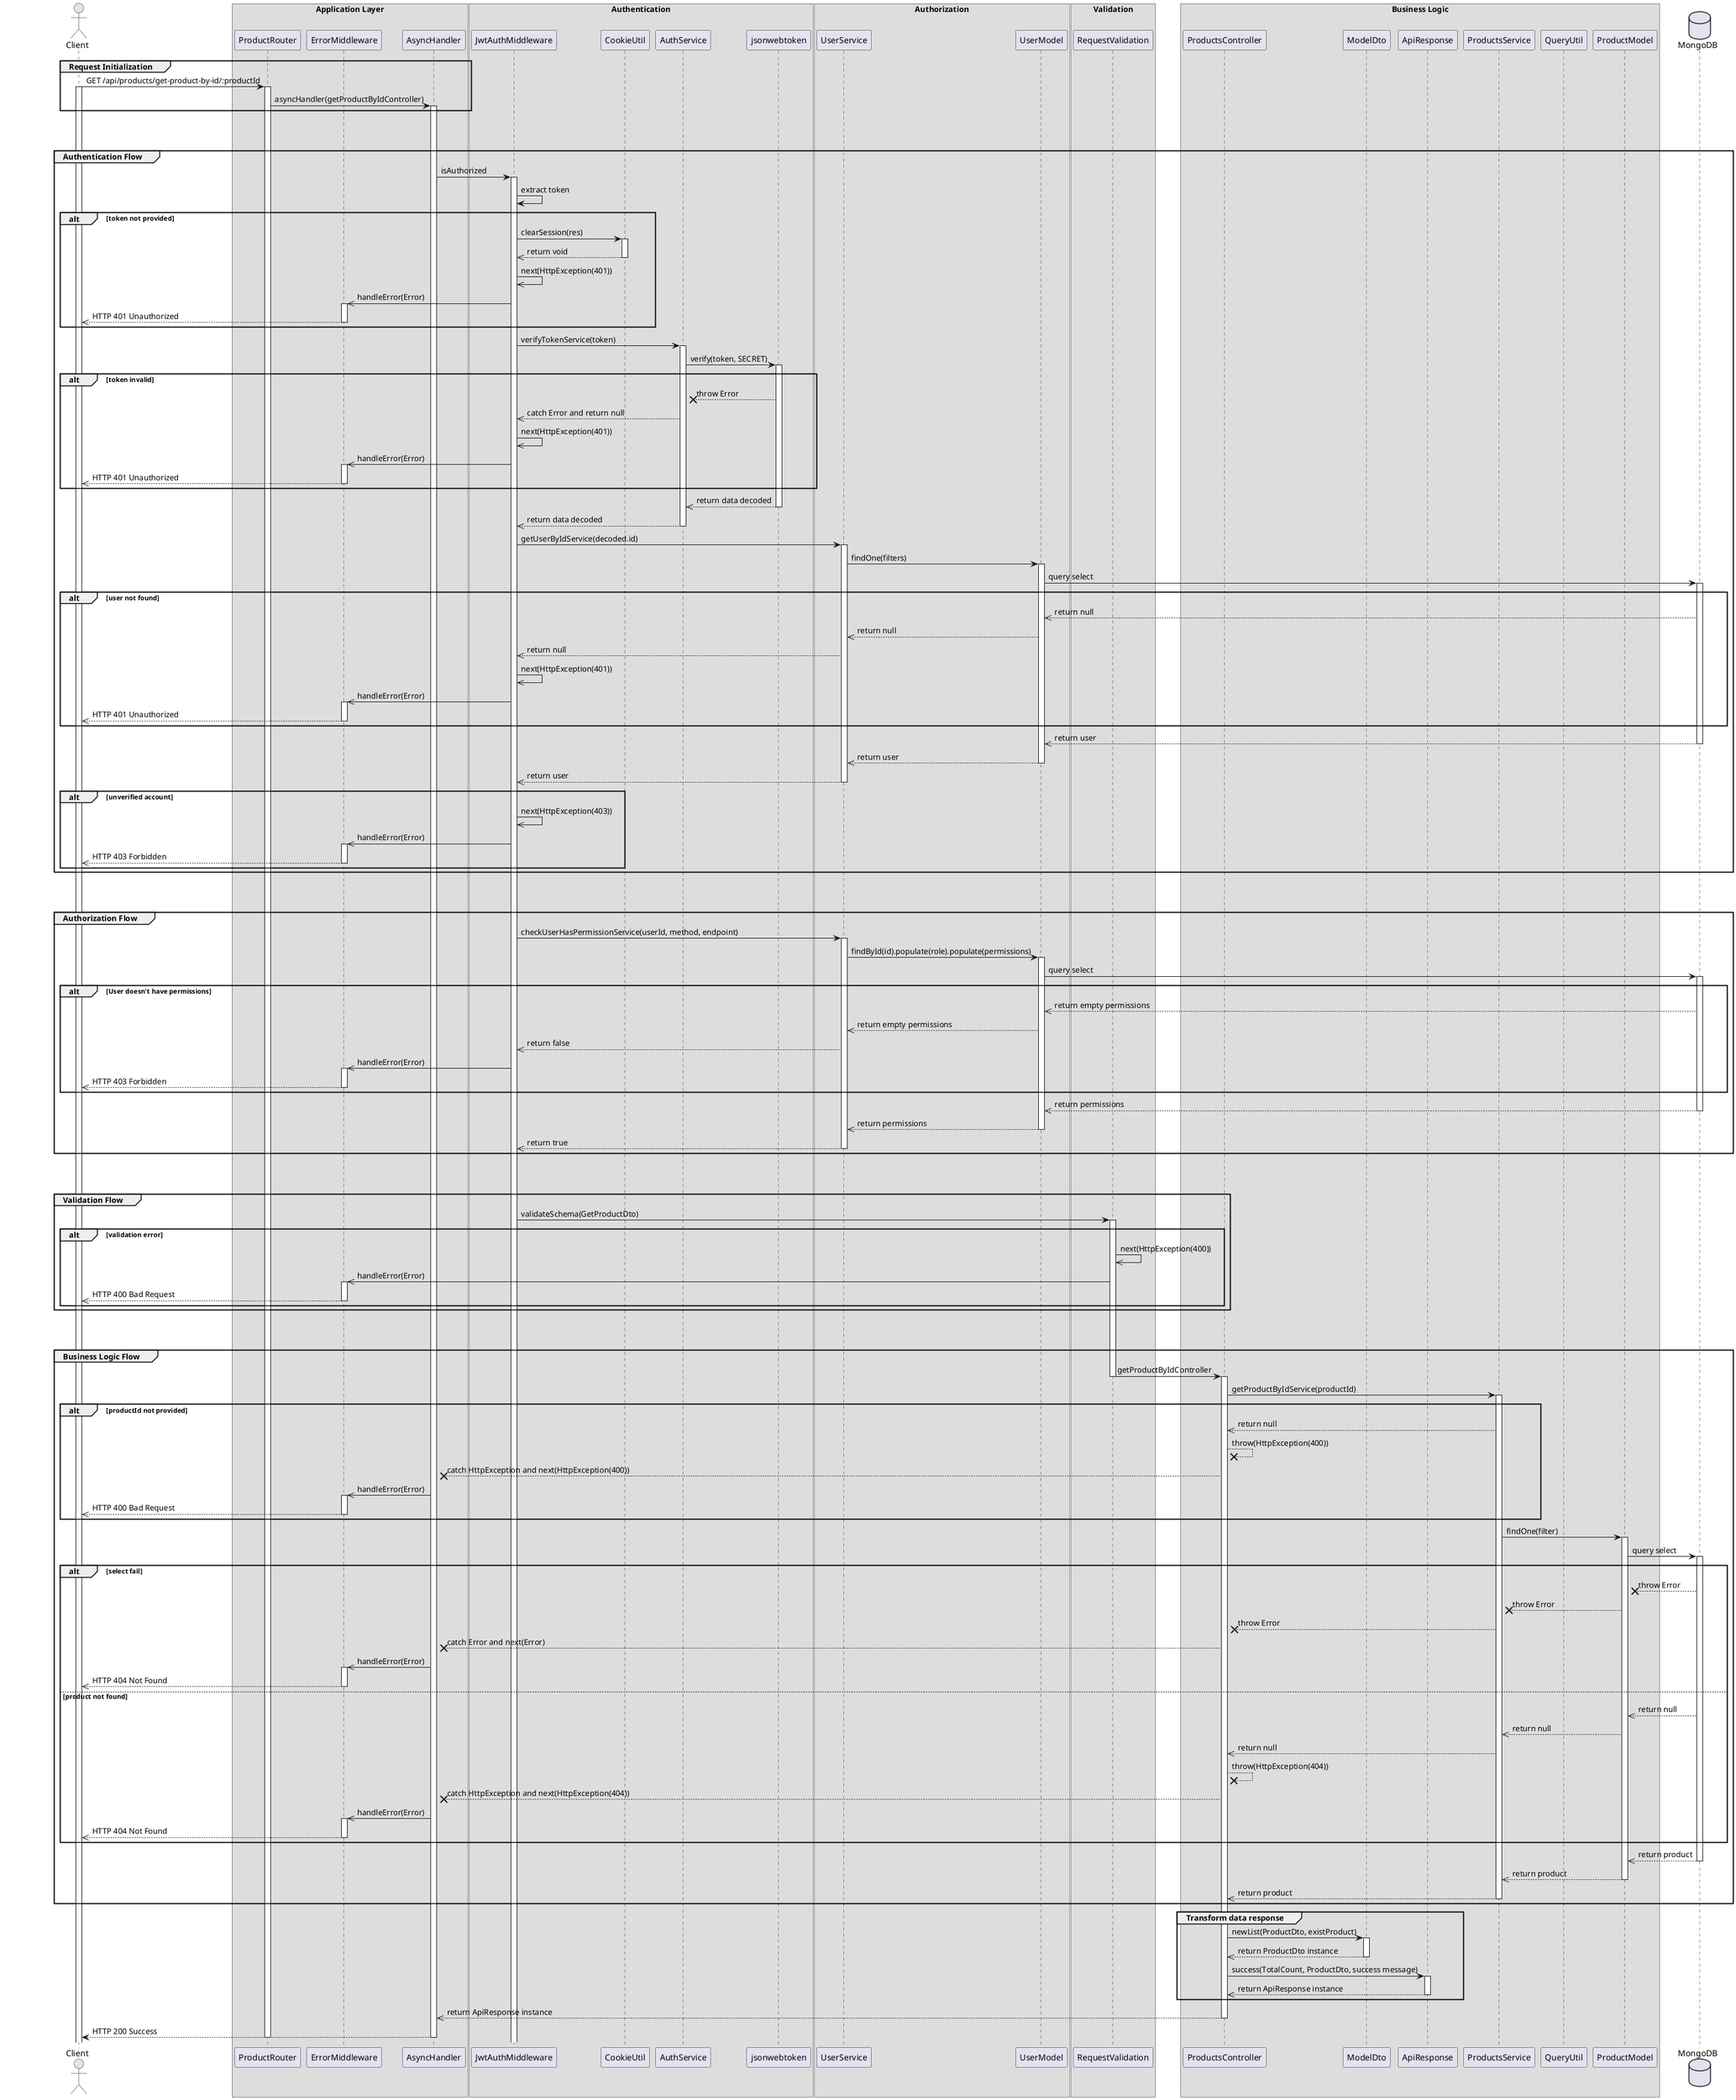 @startuml View Detail Product

actor Client

box "Application Layer"
participant ProductRouter 
participant ErrorMiddleware 
participant AsyncHandler 
end box

box "Authentication"
participant JwtAuthMiddleware 
participant CookieUtil
participant AuthService
participant jsonwebtoken
end box

box "Authorization"
participant UserService 
participant UserModel
end box

box "Validation"
participant RequestValidation
end box

box "Business Logic"
participant ProductsController
participant ModelDto
participant ApiResponse
participant ProductsService
participant QueryUtil
participant ProductModel
end box

database MongoDB

' Step 1
group Request Initialization
    Client -> ProductRouter: GET /api/products/get-product-by-id/:productId
    activate Client
    activate ProductRouter
    ProductRouter -> AsyncHandler: asyncHandler(getProductByIdController)
    activate AsyncHandler
end

break
break

' Step 2
group Authentication Flow
    AsyncHandler -> JwtAuthMiddleware: isAuthorized
    activate JwtAuthMiddleware

    JwtAuthMiddleware -> JwtAuthMiddleware: extract token
    alt token not provided
        JwtAuthMiddleware -> CookieUtil: clearSession(res)
        activate CookieUtil
        CookieUtil -->> JwtAuthMiddleware: return void
        deactivate CookieUtil
        JwtAuthMiddleware ->> JwtAuthMiddleware: next(HttpException(401))
        JwtAuthMiddleware ->> ErrorMiddleware: handleError(Error)
        activate ErrorMiddleware
        ErrorMiddleware -->> Client: HTTP 401 Unauthorized
        deactivate ErrorMiddleware
    end 

    JwtAuthMiddleware -> AuthService: verifyTokenService(token)
    activate AuthService
    AuthService -> jsonwebtoken: verify(token, SECRET)
    activate jsonwebtoken
    alt token invalid
        jsonwebtoken --x AuthService: throw Error
        AuthService -->> JwtAuthMiddleware: catch Error and return null
        JwtAuthMiddleware ->> JwtAuthMiddleware: next(HttpException(401))
        JwtAuthMiddleware ->> ErrorMiddleware: handleError(Error)
        activate ErrorMiddleware
        ErrorMiddleware -->> Client: HTTP 401 Unauthorized
        deactivate ErrorMiddleware
    end

    jsonwebtoken -->> AuthService: return data decoded
    deactivate jsonwebtoken
    AuthService -->> JwtAuthMiddleware: return data decoded
    deactivate AuthService
    JwtAuthMiddleware -> UserService: getUserByIdService(decoded.id)
    activate UserService
    UserService -> UserModel: findOne(filters)
    activate UserModel
    UserModel -> MongoDB: query select
    activate MongoDB

    alt user not found
        MongoDB -->> UserModel: return null
        UserModel -->> UserService: return null
        UserService -->> JwtAuthMiddleware: return null
        JwtAuthMiddleware ->> JwtAuthMiddleware: next(HttpException(401))
        JwtAuthMiddleware ->> ErrorMiddleware: handleError(Error)
        activate ErrorMiddleware
        ErrorMiddleware -->> Client: HTTP 401 Unauthorized
        deactivate ErrorMiddleware
    end

    MongoDB -->> UserModel: return user
    deactivate MongoDB
    UserModel -->> UserService: return user
    deactivate UserModel
    UserService -->> JwtAuthMiddleware: return user
    deactivate UserService

    alt unverified account
        JwtAuthMiddleware ->> JwtAuthMiddleware: next(HttpException(403))
        JwtAuthMiddleware ->> ErrorMiddleware: handleError(Error)
        activate ErrorMiddleware
        ErrorMiddleware -->> Client: HTTP 403 Forbidden
        deactivate ErrorMiddleware
    end
end

break
break

' Step 3
group Authorization Flow
    JwtAuthMiddleware -> UserService: checkUserHasPermissionService(userId, method, endpoint)
    activate UserService
    UserService -> UserModel: findById(id).populate(role).populate(permissions)
    activate UserModel
    UserModel -> MongoDB: query select
    activate MongoDB

    alt User doesn't have permissions 
        MongoDB -->> UserModel: return empty permissions
        UserModel -->> UserService: return empty permissions
        UserService -->> JwtAuthMiddleware: return false
        JwtAuthMiddleware ->> ErrorMiddleware: handleError(Error)
        activate ErrorMiddleware
        ErrorMiddleware -->> Client: HTTP 403 Forbidden
        deactivate ErrorMiddleware
    end

    MongoDB -->> UserModel: return permissions
    deactivate MongoDB
    UserModel -->> UserService: return permissions
    deactivate UserModel
    UserService -->> JwtAuthMiddleware: return true
    deactivate UserService
end

break
break

' Step 4
group Validation Flow
    JwtAuthMiddleware -> RequestValidation: validateSchema(GetProductDto)
    activate RequestValidation
        alt validation error
        RequestValidation ->> RequestValidation: next(HttpException(400))
        RequestValidation ->> ErrorMiddleware: handleError(Error)
        activate ErrorMiddleware
        ErrorMiddleware -->> Client: HTTP 400 Bad Request
        deactivate ErrorMiddleware
    end
end

break
break


' Step 5
group Business Logic Flow
    RequestValidation -> ProductsController: getProductByIdController
    deactivate RequestValidation
    activate ProductsController
    ProductsController -> ProductsService: getProductByIdService(productId)
    activate ProductsService

    alt productId not provided
        ProductsService -->> ProductsController: return null
        ProductsController --x ProductsController: throw(HttpException(400))
        ProductsController --x AsyncHandler: catch HttpException and next(HttpException(400))
        AsyncHandler ->> ErrorMiddleware: handleError(Error)
        activate ErrorMiddleware
        ErrorMiddleware -->> Client: HTTP 400 Bad Request
        deactivate ErrorMiddleware
    end

    ProductsService -> ProductModel: findOne(filter)
    activate ProductModel
    ProductModel -> MongoDB: query select
    activate MongoDB

    alt select fail
        MongoDB --x ProductModel: throw Error
        ProductModel --x ProductsService: throw Error
        ProductsService --x ProductsController: throw Error
        ProductsController --x AsyncHandler: catch Error and next(Error)
        AsyncHandler ->> ErrorMiddleware: handleError(Error) 
        activate ErrorMiddleware
        ErrorMiddleware -->> Client: HTTP 404 Not Found
        deactivate ErrorMiddleware
    else product not found
        MongoDB -->> ProductModel: return null
        ProductModel -->> ProductsService: return null
        ProductsService -->> ProductsController: return null
        ProductsController --x ProductsController: throw(HttpException(404))
        ProductsController --x AsyncHandler: catch HttpException and next(HttpException(404))
        AsyncHandler ->> ErrorMiddleware: handleError(Error) 
        activate ErrorMiddleware
        ErrorMiddleware -->> Client: HTTP 404 Not Found
        deactivate ErrorMiddleware
    end

    MongoDB -->> ProductModel: return product
    deactivate MongoDB
    ProductModel -->> ProductsService: return product
    deactivate ProductModel
    ProductsService -->> ProductsController: return product
    deactivate ProductsService
    
end

group Transform data response
    ProductsController -> ModelDto: newList(ProductDto, existProduct)
    activate ModelDto
    ModelDto -->> ProductsController: return ProductDto instance
    deactivate ModelDto

    ProductsController -> ApiResponse: success(TotalCount, ProductDto, success message)
    activate ApiResponse
    ApiResponse -->> ProductsController: return ApiResponse instance
    deactivate ApiResponse 
end

ProductsController -->> AsyncHandler: return ApiResponse instance
deactivate ProductsController
AsyncHandler --> Client: HTTP 200 Success
deactivate AsyncHandler
deactivate ProductRouter

@enduml